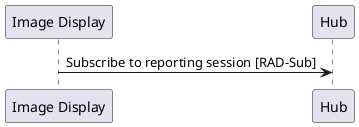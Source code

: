 @startuml

participant "Image Display" as Display
participant Hub as Hub

Display->Hub: Subscribe to reporting session [RAD-Sub]

@enduml